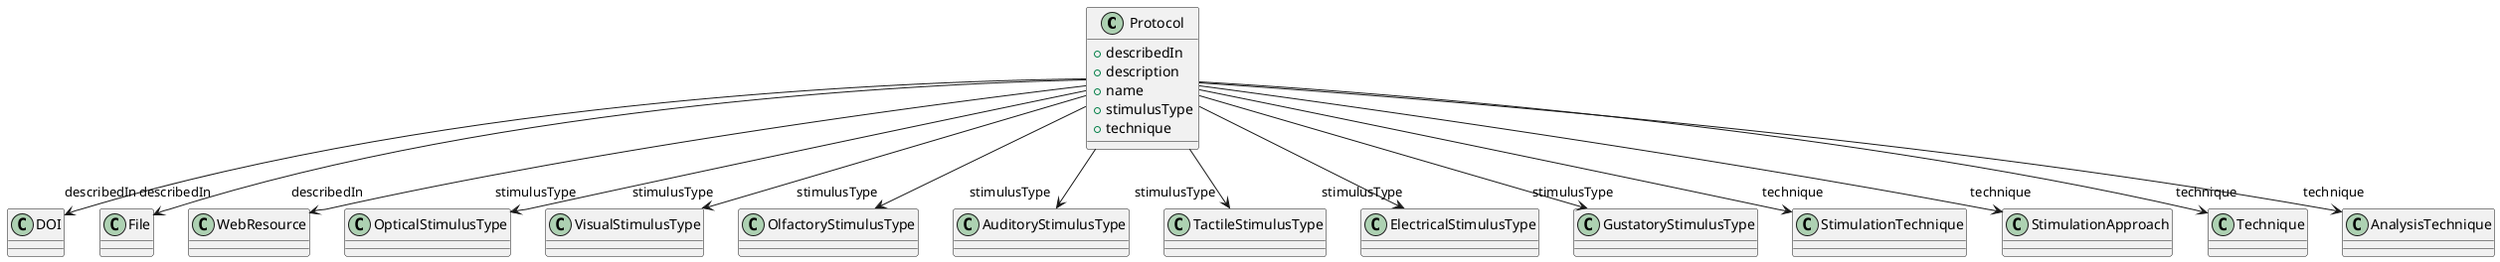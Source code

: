 @startuml
class Protocol {
+describedIn
+description
+name
+stimulusType
+technique

}
Protocol -d-> "describedIn" DOI
Protocol -d-> "describedIn" File
Protocol -d-> "describedIn" WebResource
Protocol -d-> "stimulusType" OpticalStimulusType
Protocol -d-> "stimulusType" VisualStimulusType
Protocol -d-> "stimulusType" OlfactoryStimulusType
Protocol -d-> "stimulusType" AuditoryStimulusType
Protocol -d-> "stimulusType" TactileStimulusType
Protocol -d-> "stimulusType" ElectricalStimulusType
Protocol -d-> "stimulusType" GustatoryStimulusType
Protocol -d-> "technique" StimulationTechnique
Protocol -d-> "technique" StimulationApproach
Protocol -d-> "technique" Technique
Protocol -d-> "technique" AnalysisTechnique

@enduml